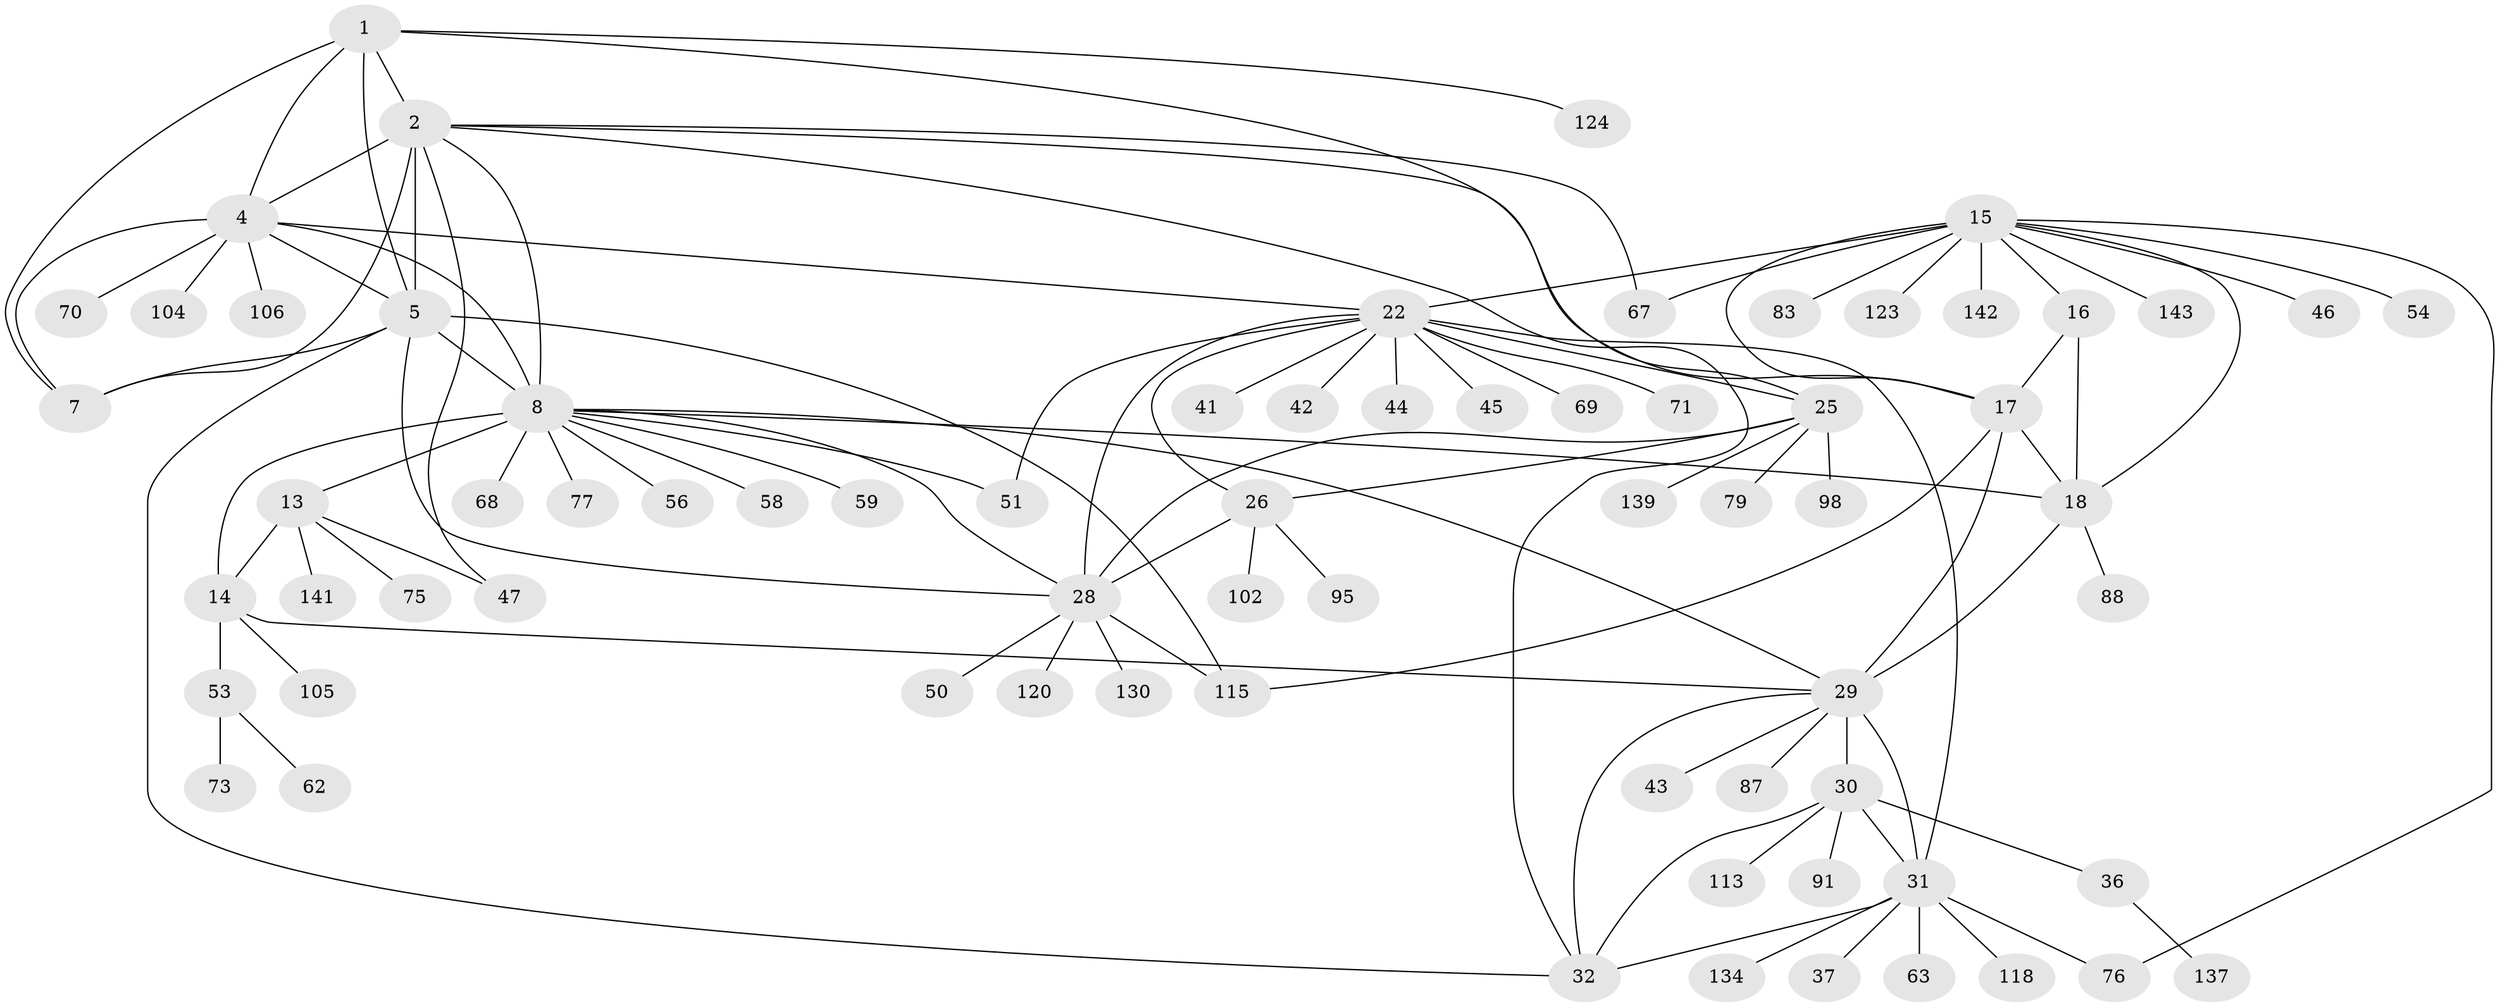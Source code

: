 // original degree distribution, {8: 0.027972027972027972, 11: 0.04895104895104895, 9: 0.06993006993006994, 6: 0.03496503496503497, 13: 0.013986013986013986, 10: 0.03496503496503497, 15: 0.006993006993006993, 12: 0.006993006993006993, 2: 0.08391608391608392, 1: 0.6083916083916084, 3: 0.055944055944055944, 5: 0.006993006993006993}
// Generated by graph-tools (version 1.1) at 2025/15/03/09/25 04:15:56]
// undirected, 71 vertices, 105 edges
graph export_dot {
graph [start="1"]
  node [color=gray90,style=filled];
  1;
  2 [super="+3"];
  4;
  5 [super="+6"];
  7;
  8 [super="+126+9+61+10+84+11"];
  13;
  14 [super="+74"];
  15;
  16;
  17 [super="+90+48+19"];
  18 [super="+20+39+132+94+114+81"];
  22 [super="+23+108+136+24+57"];
  25 [super="+27"];
  26 [super="+82"];
  28;
  29 [super="+55+112+34+33"];
  30;
  31 [super="+35"];
  32 [super="+111"];
  36;
  37;
  41;
  42;
  43;
  44;
  45;
  46;
  47;
  50;
  51 [super="+129"];
  53;
  54;
  56;
  58;
  59;
  62;
  63;
  67;
  68;
  69;
  70;
  71;
  73;
  75;
  76;
  77;
  79 [super="+125+93"];
  83;
  87;
  88 [super="+127"];
  91;
  95;
  98;
  102;
  104;
  105;
  106;
  113;
  115 [super="+119"];
  118 [super="+133"];
  120;
  123;
  124;
  130;
  134;
  137;
  139;
  141;
  142;
  143;
  1 -- 2 [weight=2];
  1 -- 4;
  1 -- 5 [weight=2];
  1 -- 7;
  1 -- 124;
  1 -- 25;
  2 -- 4 [weight=2];
  2 -- 5 [weight=4];
  2 -- 7 [weight=2];
  2 -- 17;
  2 -- 32;
  2 -- 47;
  2 -- 67;
  2 -- 8;
  4 -- 5 [weight=2];
  4 -- 7;
  4 -- 70;
  4 -- 104;
  4 -- 106;
  4 -- 22;
  4 -- 8;
  5 -- 7 [weight=2];
  5 -- 32;
  5 -- 115;
  5 -- 28;
  5 -- 8;
  8 -- 13 [weight=5];
  8 -- 14 [weight=5];
  8 -- 29;
  8 -- 77;
  8 -- 51;
  8 -- 56;
  8 -- 68;
  8 -- 18;
  8 -- 58;
  8 -- 59;
  8 -- 28;
  13 -- 14;
  13 -- 47;
  13 -- 75;
  13 -- 141;
  14 -- 53;
  14 -- 105;
  14 -- 29;
  15 -- 16;
  15 -- 17 [weight=3];
  15 -- 18 [weight=2];
  15 -- 46;
  15 -- 54;
  15 -- 67;
  15 -- 76;
  15 -- 83;
  15 -- 123;
  15 -- 142;
  15 -- 143;
  15 -- 22;
  16 -- 17 [weight=3];
  16 -- 18 [weight=2];
  17 -- 18 [weight=6];
  17 -- 29;
  17 -- 115;
  18 -- 88;
  18 -- 29;
  22 -- 25 [weight=6];
  22 -- 26 [weight=3];
  22 -- 28 [weight=3];
  22 -- 45;
  22 -- 69;
  22 -- 41;
  22 -- 42;
  22 -- 51;
  22 -- 71;
  22 -- 44;
  22 -- 31;
  25 -- 26 [weight=2];
  25 -- 28 [weight=2];
  25 -- 98;
  25 -- 139;
  25 -- 79;
  26 -- 28;
  26 -- 95;
  26 -- 102;
  28 -- 50;
  28 -- 115;
  28 -- 120;
  28 -- 130;
  29 -- 30 [weight=3];
  29 -- 31 [weight=6];
  29 -- 32 [weight=3];
  29 -- 87;
  29 -- 43;
  30 -- 31 [weight=2];
  30 -- 32;
  30 -- 36;
  30 -- 91;
  30 -- 113;
  31 -- 32 [weight=2];
  31 -- 37;
  31 -- 63;
  31 -- 76;
  31 -- 134;
  31 -- 118;
  36 -- 137;
  53 -- 62;
  53 -- 73;
}
